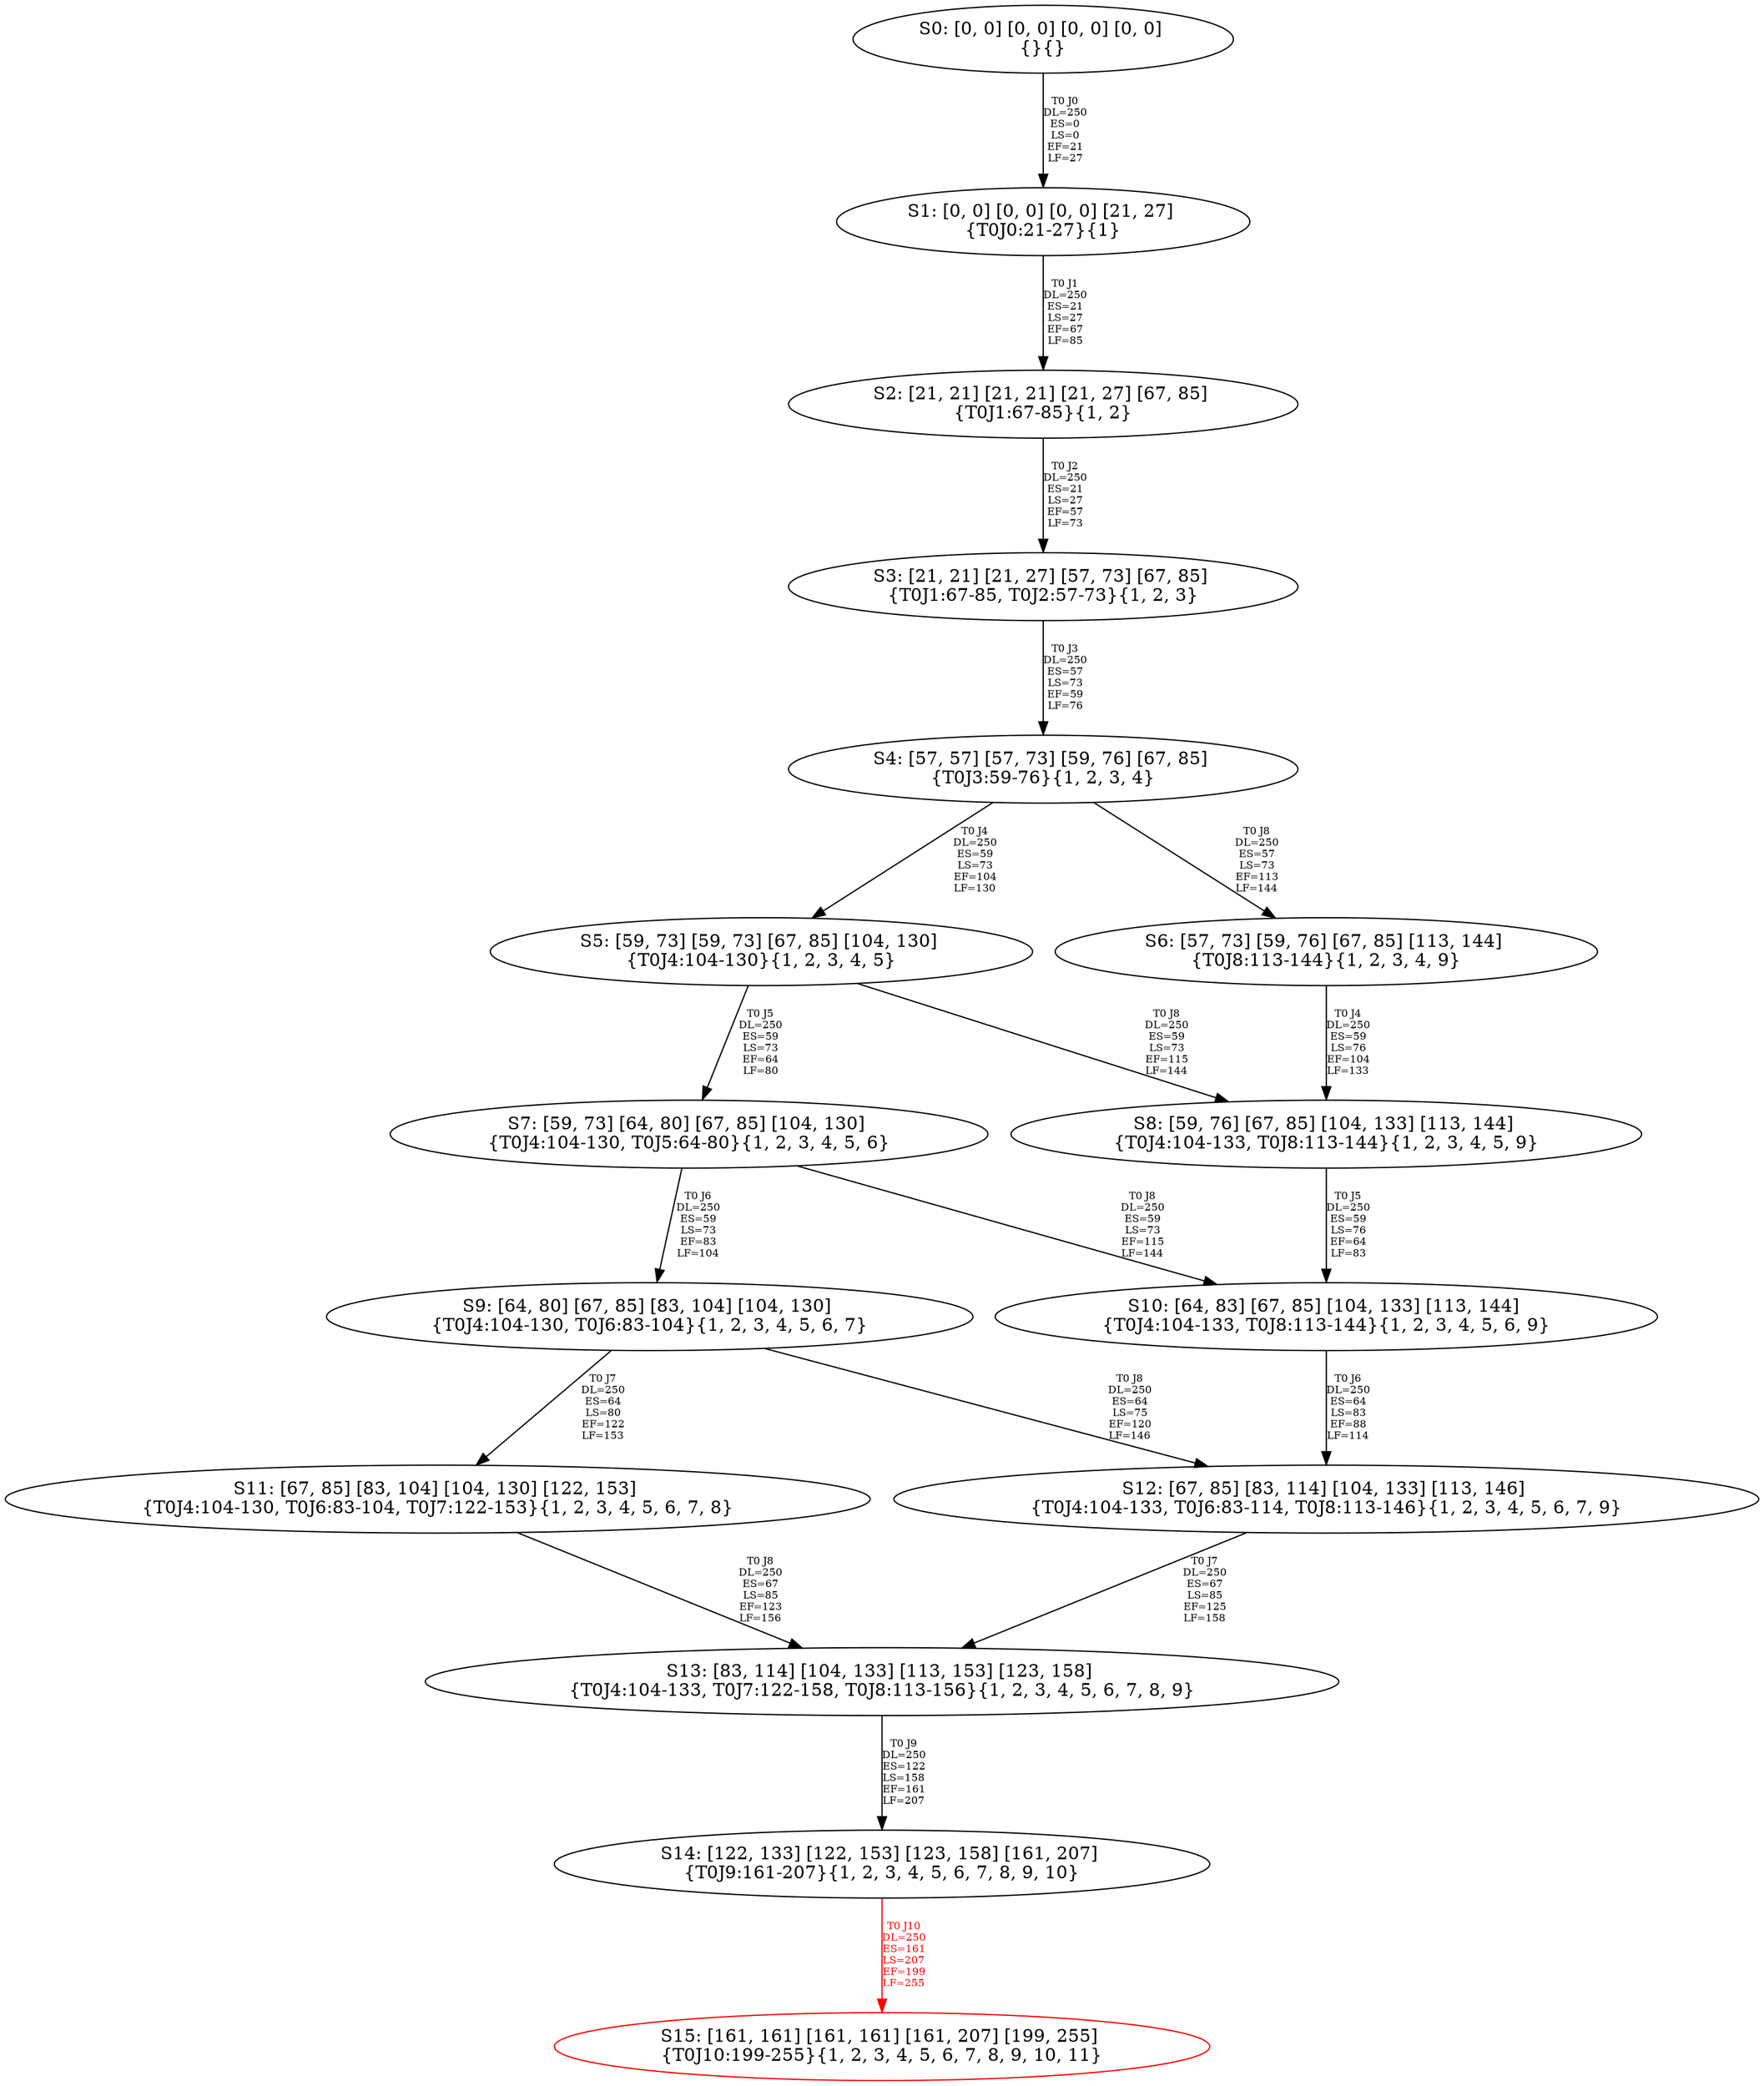 digraph {
	S0[label="S0: [0, 0] [0, 0] [0, 0] [0, 0] \n{}{}"];
	S1[label="S1: [0, 0] [0, 0] [0, 0] [21, 27] \n{T0J0:21-27}{1}"];
	S2[label="S2: [21, 21] [21, 21] [21, 27] [67, 85] \n{T0J1:67-85}{1, 2}"];
	S3[label="S3: [21, 21] [21, 27] [57, 73] [67, 85] \n{T0J1:67-85, T0J2:57-73}{1, 2, 3}"];
	S4[label="S4: [57, 57] [57, 73] [59, 76] [67, 85] \n{T0J3:59-76}{1, 2, 3, 4}"];
	S5[label="S5: [59, 73] [59, 73] [67, 85] [104, 130] \n{T0J4:104-130}{1, 2, 3, 4, 5}"];
	S6[label="S6: [57, 73] [59, 76] [67, 85] [113, 144] \n{T0J8:113-144}{1, 2, 3, 4, 9}"];
	S7[label="S7: [59, 73] [64, 80] [67, 85] [104, 130] \n{T0J4:104-130, T0J5:64-80}{1, 2, 3, 4, 5, 6}"];
	S8[label="S8: [59, 76] [67, 85] [104, 133] [113, 144] \n{T0J4:104-133, T0J8:113-144}{1, 2, 3, 4, 5, 9}"];
	S9[label="S9: [64, 80] [67, 85] [83, 104] [104, 130] \n{T0J4:104-130, T0J6:83-104}{1, 2, 3, 4, 5, 6, 7}"];
	S10[label="S10: [64, 83] [67, 85] [104, 133] [113, 144] \n{T0J4:104-133, T0J8:113-144}{1, 2, 3, 4, 5, 6, 9}"];
	S11[label="S11: [67, 85] [83, 104] [104, 130] [122, 153] \n{T0J4:104-130, T0J6:83-104, T0J7:122-153}{1, 2, 3, 4, 5, 6, 7, 8}"];
	S12[label="S12: [67, 85] [83, 114] [104, 133] [113, 146] \n{T0J4:104-133, T0J6:83-114, T0J8:113-146}{1, 2, 3, 4, 5, 6, 7, 9}"];
	S13[label="S13: [83, 114] [104, 133] [113, 153] [123, 158] \n{T0J4:104-133, T0J7:122-158, T0J8:113-156}{1, 2, 3, 4, 5, 6, 7, 8, 9}"];
	S14[label="S14: [122, 133] [122, 153] [123, 158] [161, 207] \n{T0J9:161-207}{1, 2, 3, 4, 5, 6, 7, 8, 9, 10}"];
	S15[label="S15: [161, 161] [161, 161] [161, 207] [199, 255] \n{T0J10:199-255}{1, 2, 3, 4, 5, 6, 7, 8, 9, 10, 11}"];
	S0 -> S1[label="T0 J0\nDL=250\nES=0\nLS=0\nEF=21\nLF=27",fontsize=8];
	S1 -> S2[label="T0 J1\nDL=250\nES=21\nLS=27\nEF=67\nLF=85",fontsize=8];
	S2 -> S3[label="T0 J2\nDL=250\nES=21\nLS=27\nEF=57\nLF=73",fontsize=8];
	S3 -> S4[label="T0 J3\nDL=250\nES=57\nLS=73\nEF=59\nLF=76",fontsize=8];
	S4 -> S5[label="T0 J4\nDL=250\nES=59\nLS=73\nEF=104\nLF=130",fontsize=8];
	S4 -> S6[label="T0 J8\nDL=250\nES=57\nLS=73\nEF=113\nLF=144",fontsize=8];
	S5 -> S7[label="T0 J5\nDL=250\nES=59\nLS=73\nEF=64\nLF=80",fontsize=8];
	S5 -> S8[label="T0 J8\nDL=250\nES=59\nLS=73\nEF=115\nLF=144",fontsize=8];
	S6 -> S8[label="T0 J4\nDL=250\nES=59\nLS=76\nEF=104\nLF=133",fontsize=8];
	S7 -> S9[label="T0 J6\nDL=250\nES=59\nLS=73\nEF=83\nLF=104",fontsize=8];
	S7 -> S10[label="T0 J8\nDL=250\nES=59\nLS=73\nEF=115\nLF=144",fontsize=8];
	S8 -> S10[label="T0 J5\nDL=250\nES=59\nLS=76\nEF=64\nLF=83",fontsize=8];
	S9 -> S11[label="T0 J7\nDL=250\nES=64\nLS=80\nEF=122\nLF=153",fontsize=8];
	S9 -> S12[label="T0 J8\nDL=250\nES=64\nLS=75\nEF=120\nLF=146",fontsize=8];
	S10 -> S12[label="T0 J6\nDL=250\nES=64\nLS=83\nEF=88\nLF=114",fontsize=8];
	S11 -> S13[label="T0 J8\nDL=250\nES=67\nLS=85\nEF=123\nLF=156",fontsize=8];
	S12 -> S13[label="T0 J7\nDL=250\nES=67\nLS=85\nEF=125\nLF=158",fontsize=8];
	S13 -> S14[label="T0 J9\nDL=250\nES=122\nLS=158\nEF=161\nLF=207",fontsize=8];
	S14 -> S15[label="T0 J10\nDL=250\nES=161\nLS=207\nEF=199\nLF=255",color=Red,fontcolor=Red,fontsize=8];
S15[color=Red];
}
